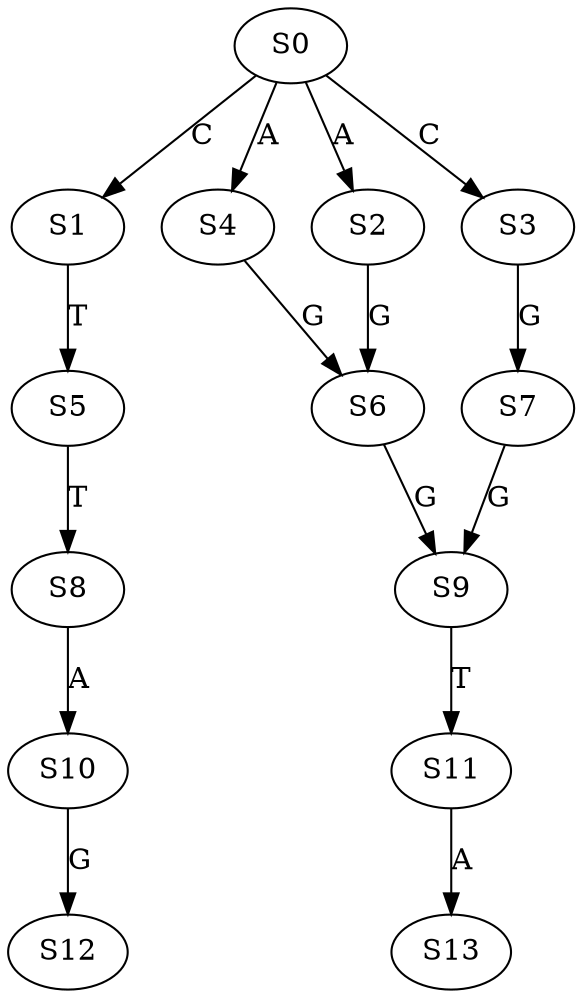 strict digraph  {
	S0 -> S1 [ label = C ];
	S0 -> S2 [ label = A ];
	S0 -> S3 [ label = C ];
	S0 -> S4 [ label = A ];
	S1 -> S5 [ label = T ];
	S2 -> S6 [ label = G ];
	S3 -> S7 [ label = G ];
	S4 -> S6 [ label = G ];
	S5 -> S8 [ label = T ];
	S6 -> S9 [ label = G ];
	S7 -> S9 [ label = G ];
	S8 -> S10 [ label = A ];
	S9 -> S11 [ label = T ];
	S10 -> S12 [ label = G ];
	S11 -> S13 [ label = A ];
}
